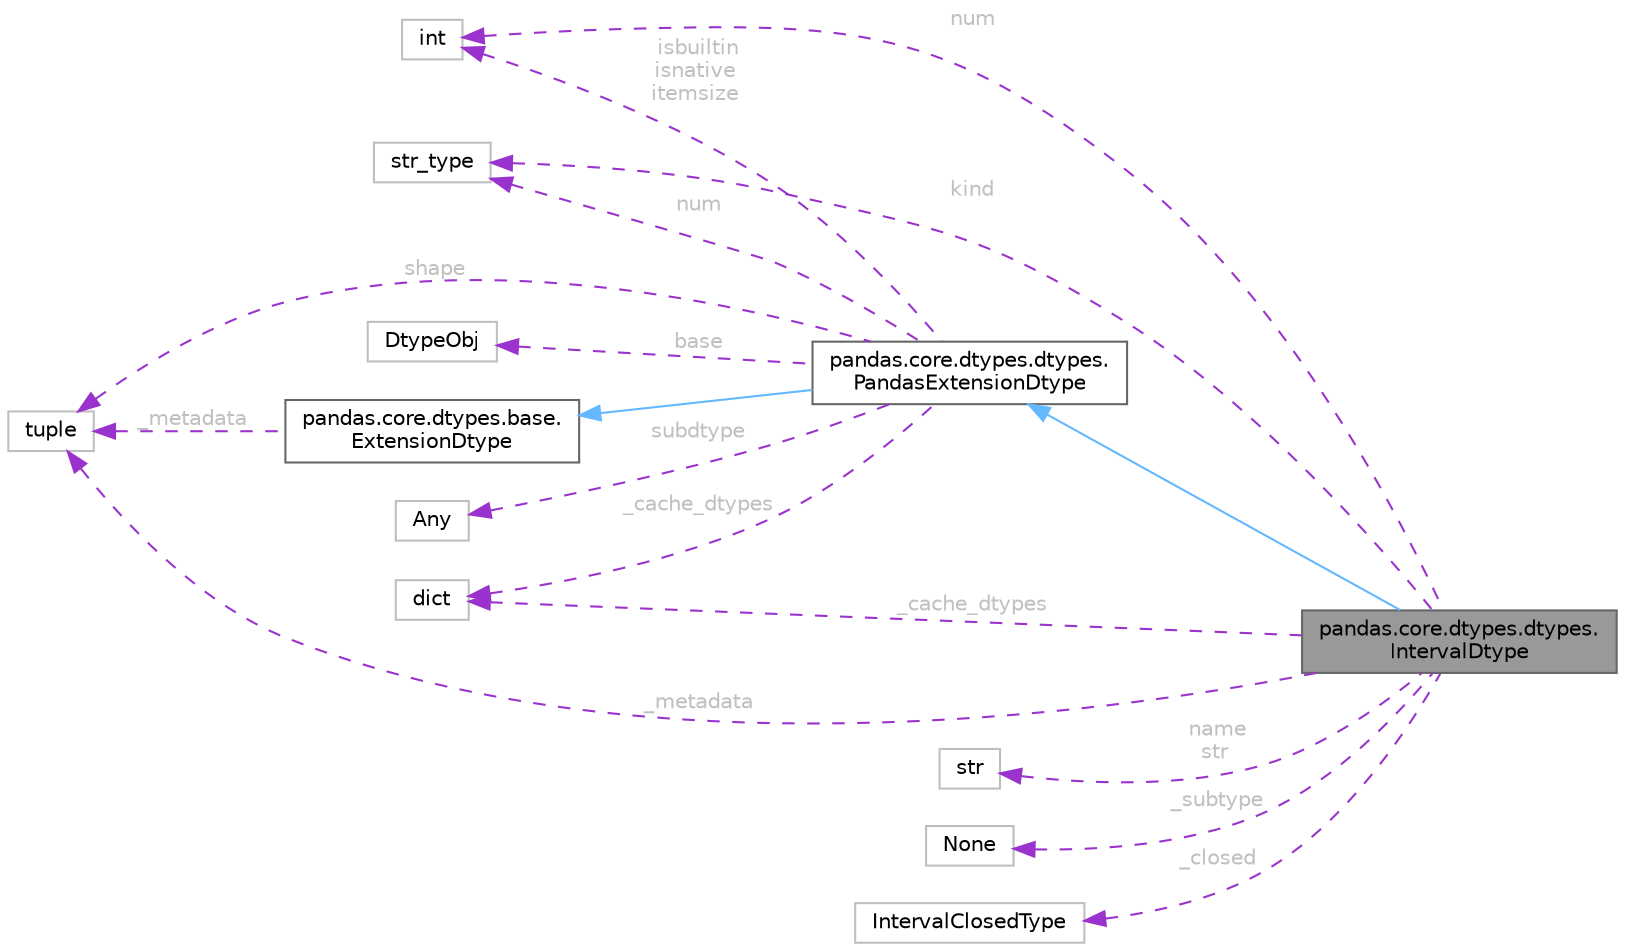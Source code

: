 digraph "pandas.core.dtypes.dtypes.IntervalDtype"
{
 // LATEX_PDF_SIZE
  bgcolor="transparent";
  edge [fontname=Helvetica,fontsize=10,labelfontname=Helvetica,labelfontsize=10];
  node [fontname=Helvetica,fontsize=10,shape=box,height=0.2,width=0.4];
  rankdir="LR";
  Node1 [id="Node000001",label="pandas.core.dtypes.dtypes.\lIntervalDtype",height=0.2,width=0.4,color="gray40", fillcolor="grey60", style="filled", fontcolor="black",tooltip=" "];
  Node2 -> Node1 [id="edge17_Node000001_Node000002",dir="back",color="steelblue1",style="solid",tooltip=" "];
  Node2 [id="Node000002",label="pandas.core.dtypes.dtypes.\lPandasExtensionDtype",height=0.2,width=0.4,color="gray40", fillcolor="white", style="filled",URL="$d0/d04/classpandas_1_1core_1_1dtypes_1_1dtypes_1_1PandasExtensionDtype.html",tooltip=" "];
  Node3 -> Node2 [id="edge18_Node000002_Node000003",dir="back",color="steelblue1",style="solid",tooltip=" "];
  Node3 [id="Node000003",label="pandas.core.dtypes.base.\lExtensionDtype",height=0.2,width=0.4,color="gray40", fillcolor="white", style="filled",URL="$d4/d64/classpandas_1_1core_1_1dtypes_1_1base_1_1ExtensionDtype.html",tooltip=" "];
  Node4 -> Node3 [id="edge19_Node000003_Node000004",dir="back",color="darkorchid3",style="dashed",tooltip=" ",label=" _metadata",fontcolor="grey" ];
  Node4 [id="Node000004",label="tuple",height=0.2,width=0.4,color="grey75", fillcolor="white", style="filled",tooltip=" "];
  Node5 -> Node2 [id="edge20_Node000002_Node000005",dir="back",color="darkorchid3",style="dashed",tooltip=" ",label=" subdtype",fontcolor="grey" ];
  Node5 [id="Node000005",label="Any",height=0.2,width=0.4,color="grey75", fillcolor="white", style="filled",tooltip=" "];
  Node6 -> Node2 [id="edge21_Node000002_Node000006",dir="back",color="darkorchid3",style="dashed",tooltip=" ",label=" num",fontcolor="grey" ];
  Node6 [id="Node000006",label="str_type",height=0.2,width=0.4,color="grey75", fillcolor="white", style="filled",tooltip=" "];
  Node4 -> Node2 [id="edge22_Node000002_Node000004",dir="back",color="darkorchid3",style="dashed",tooltip=" ",label=" shape",fontcolor="grey" ];
  Node7 -> Node2 [id="edge23_Node000002_Node000007",dir="back",color="darkorchid3",style="dashed",tooltip=" ",label=" isbuiltin\nisnative\nitemsize",fontcolor="grey" ];
  Node7 [id="Node000007",label="int",height=0.2,width=0.4,color="grey75", fillcolor="white", style="filled",tooltip=" "];
  Node8 -> Node2 [id="edge24_Node000002_Node000008",dir="back",color="darkorchid3",style="dashed",tooltip=" ",label=" base",fontcolor="grey" ];
  Node8 [id="Node000008",label="DtypeObj",height=0.2,width=0.4,color="grey75", fillcolor="white", style="filled",tooltip=" "];
  Node9 -> Node2 [id="edge25_Node000002_Node000009",dir="back",color="darkorchid3",style="dashed",tooltip=" ",label=" _cache_dtypes",fontcolor="grey" ];
  Node9 [id="Node000009",label="dict",height=0.2,width=0.4,color="grey75", fillcolor="white", style="filled",tooltip=" "];
  Node10 -> Node1 [id="edge26_Node000001_Node000010",dir="back",color="darkorchid3",style="dashed",tooltip=" ",label=" name\nstr",fontcolor="grey" ];
  Node10 [id="Node000010",label="str",height=0.2,width=0.4,color="grey75", fillcolor="white", style="filled",tooltip=" "];
  Node6 -> Node1 [id="edge27_Node000001_Node000006",dir="back",color="darkorchid3",style="dashed",tooltip=" ",label=" kind",fontcolor="grey" ];
  Node7 -> Node1 [id="edge28_Node000001_Node000007",dir="back",color="darkorchid3",style="dashed",tooltip=" ",label=" num",fontcolor="grey" ];
  Node4 -> Node1 [id="edge29_Node000001_Node000004",dir="back",color="darkorchid3",style="dashed",tooltip=" ",label=" _metadata",fontcolor="grey" ];
  Node9 -> Node1 [id="edge30_Node000001_Node000009",dir="back",color="darkorchid3",style="dashed",tooltip=" ",label=" _cache_dtypes",fontcolor="grey" ];
  Node11 -> Node1 [id="edge31_Node000001_Node000011",dir="back",color="darkorchid3",style="dashed",tooltip=" ",label=" _subtype",fontcolor="grey" ];
  Node11 [id="Node000011",label="None",height=0.2,width=0.4,color="grey75", fillcolor="white", style="filled",tooltip=" "];
  Node12 -> Node1 [id="edge32_Node000001_Node000012",dir="back",color="darkorchid3",style="dashed",tooltip=" ",label=" _closed",fontcolor="grey" ];
  Node12 [id="Node000012",label="IntervalClosedType",height=0.2,width=0.4,color="grey75", fillcolor="white", style="filled",tooltip=" "];
}
